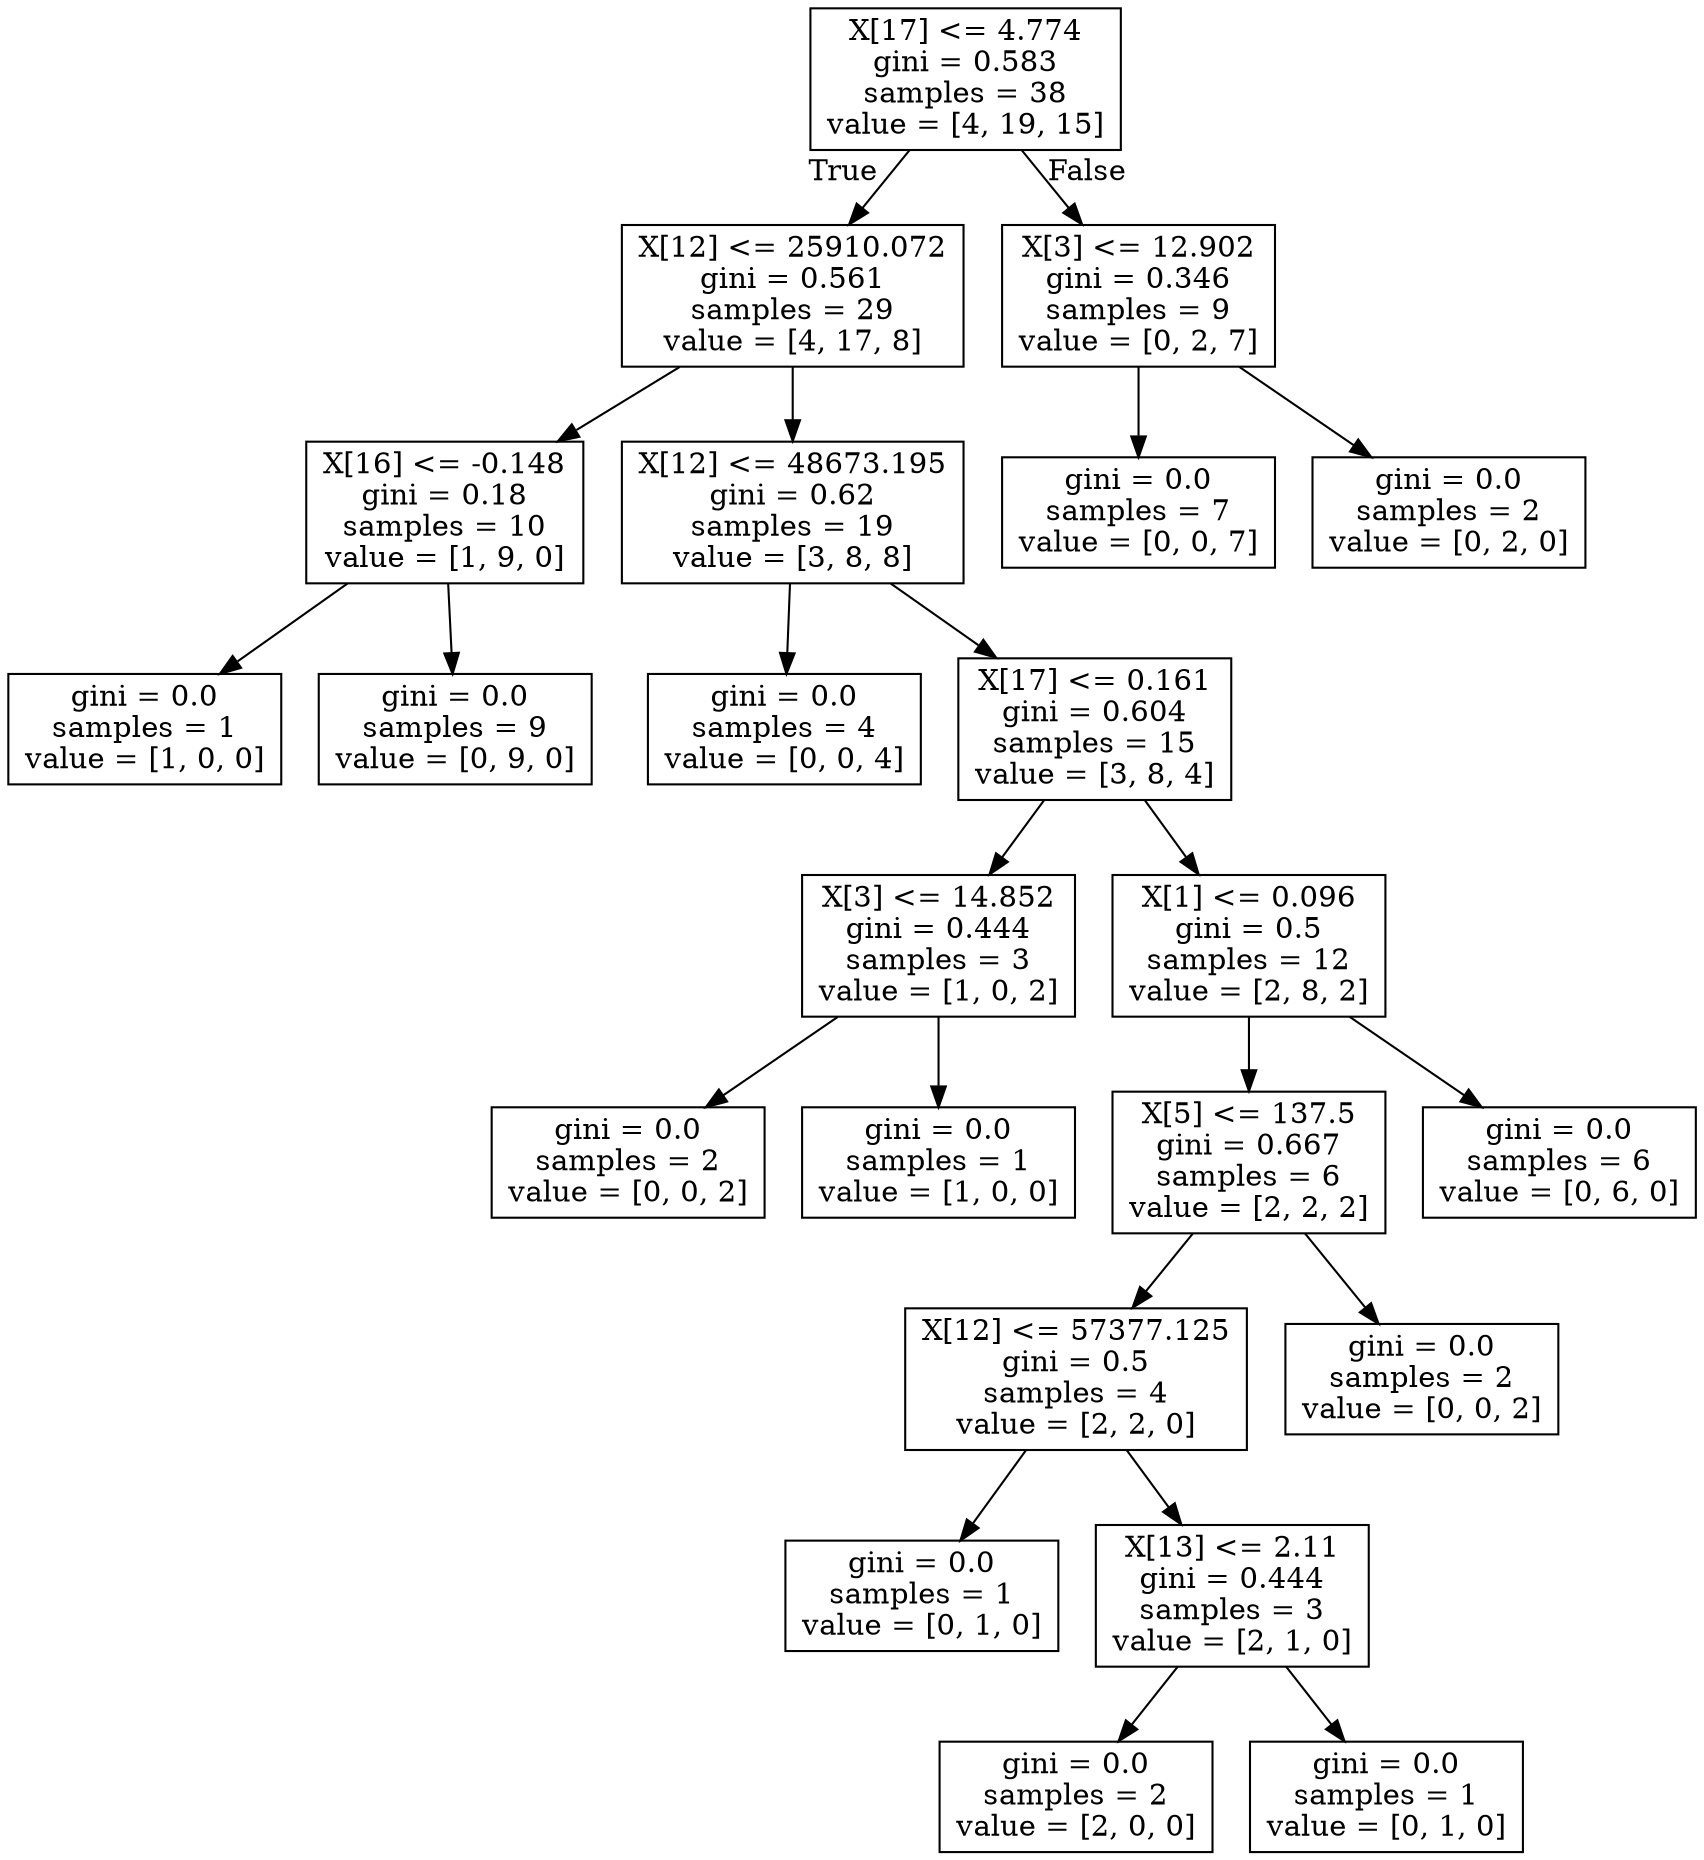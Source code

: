 digraph Tree {
node [shape=box] ;
0 [label="X[17] <= 4.774\ngini = 0.583\nsamples = 38\nvalue = [4, 19, 15]"] ;
1 [label="X[12] <= 25910.072\ngini = 0.561\nsamples = 29\nvalue = [4, 17, 8]"] ;
0 -> 1 [labeldistance=2.5, labelangle=45, headlabel="True"] ;
2 [label="X[16] <= -0.148\ngini = 0.18\nsamples = 10\nvalue = [1, 9, 0]"] ;
1 -> 2 ;
3 [label="gini = 0.0\nsamples = 1\nvalue = [1, 0, 0]"] ;
2 -> 3 ;
4 [label="gini = 0.0\nsamples = 9\nvalue = [0, 9, 0]"] ;
2 -> 4 ;
5 [label="X[12] <= 48673.195\ngini = 0.62\nsamples = 19\nvalue = [3, 8, 8]"] ;
1 -> 5 ;
6 [label="gini = 0.0\nsamples = 4\nvalue = [0, 0, 4]"] ;
5 -> 6 ;
7 [label="X[17] <= 0.161\ngini = 0.604\nsamples = 15\nvalue = [3, 8, 4]"] ;
5 -> 7 ;
8 [label="X[3] <= 14.852\ngini = 0.444\nsamples = 3\nvalue = [1, 0, 2]"] ;
7 -> 8 ;
9 [label="gini = 0.0\nsamples = 2\nvalue = [0, 0, 2]"] ;
8 -> 9 ;
10 [label="gini = 0.0\nsamples = 1\nvalue = [1, 0, 0]"] ;
8 -> 10 ;
11 [label="X[1] <= 0.096\ngini = 0.5\nsamples = 12\nvalue = [2, 8, 2]"] ;
7 -> 11 ;
12 [label="X[5] <= 137.5\ngini = 0.667\nsamples = 6\nvalue = [2, 2, 2]"] ;
11 -> 12 ;
13 [label="X[12] <= 57377.125\ngini = 0.5\nsamples = 4\nvalue = [2, 2, 0]"] ;
12 -> 13 ;
14 [label="gini = 0.0\nsamples = 1\nvalue = [0, 1, 0]"] ;
13 -> 14 ;
15 [label="X[13] <= 2.11\ngini = 0.444\nsamples = 3\nvalue = [2, 1, 0]"] ;
13 -> 15 ;
16 [label="gini = 0.0\nsamples = 2\nvalue = [2, 0, 0]"] ;
15 -> 16 ;
17 [label="gini = 0.0\nsamples = 1\nvalue = [0, 1, 0]"] ;
15 -> 17 ;
18 [label="gini = 0.0\nsamples = 2\nvalue = [0, 0, 2]"] ;
12 -> 18 ;
19 [label="gini = 0.0\nsamples = 6\nvalue = [0, 6, 0]"] ;
11 -> 19 ;
20 [label="X[3] <= 12.902\ngini = 0.346\nsamples = 9\nvalue = [0, 2, 7]"] ;
0 -> 20 [labeldistance=2.5, labelangle=-45, headlabel="False"] ;
21 [label="gini = 0.0\nsamples = 7\nvalue = [0, 0, 7]"] ;
20 -> 21 ;
22 [label="gini = 0.0\nsamples = 2\nvalue = [0, 2, 0]"] ;
20 -> 22 ;
}